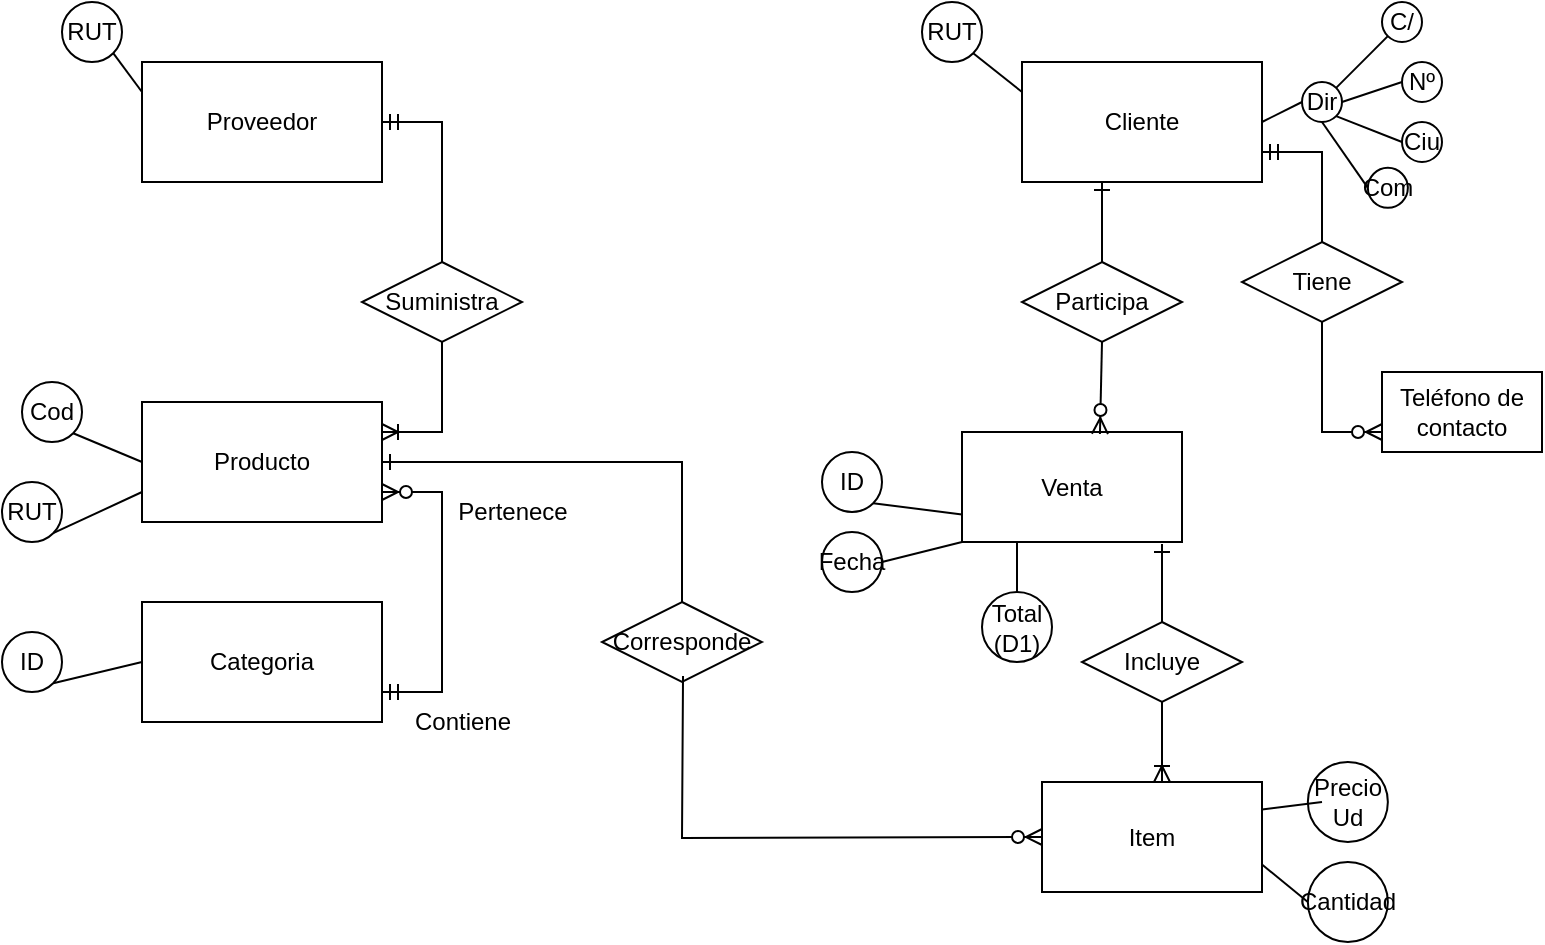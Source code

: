 <mxfile version="17.1.3" type="github">
  <diagram id="It3RlL4vFXfYDnx4bUP5" name="Page-1">
    <mxGraphModel dx="901" dy="485" grid="1" gridSize="10" guides="1" tooltips="1" connect="1" arrows="1" fold="1" page="1" pageScale="1" pageWidth="827" pageHeight="1169" math="0" shadow="0">
      <root>
        <mxCell id="0" />
        <mxCell id="1" parent="0" />
        <mxCell id="PAFotUUtU3vtHcfQXSfe-1" value="Proveedor" style="rounded=0;whiteSpace=wrap;html=1;" vertex="1" parent="1">
          <mxGeometry x="120" y="40" width="120" height="60" as="geometry" />
        </mxCell>
        <mxCell id="PAFotUUtU3vtHcfQXSfe-2" value="Cliente" style="rounded=0;whiteSpace=wrap;html=1;" vertex="1" parent="1">
          <mxGeometry x="560" y="40" width="120" height="60" as="geometry" />
        </mxCell>
        <mxCell id="PAFotUUtU3vtHcfQXSfe-3" value="Producto" style="rounded=0;whiteSpace=wrap;html=1;" vertex="1" parent="1">
          <mxGeometry x="120" y="210" width="120" height="60" as="geometry" />
        </mxCell>
        <mxCell id="PAFotUUtU3vtHcfQXSfe-4" value="RUT" style="ellipse;whiteSpace=wrap;html=1;aspect=fixed;" vertex="1" parent="1">
          <mxGeometry x="80" y="10" width="30" height="30" as="geometry" />
        </mxCell>
        <mxCell id="PAFotUUtU3vtHcfQXSfe-5" value="" style="endArrow=none;html=1;rounded=0;exitX=1;exitY=1;exitDx=0;exitDy=0;entryX=0;entryY=0.25;entryDx=0;entryDy=0;" edge="1" parent="1" source="PAFotUUtU3vtHcfQXSfe-4" target="PAFotUUtU3vtHcfQXSfe-1">
          <mxGeometry width="50" height="50" relative="1" as="geometry">
            <mxPoint x="390" y="280" as="sourcePoint" />
            <mxPoint x="440" y="230" as="targetPoint" />
          </mxGeometry>
        </mxCell>
        <mxCell id="PAFotUUtU3vtHcfQXSfe-6" value="RUT" style="ellipse;whiteSpace=wrap;html=1;aspect=fixed;" vertex="1" parent="1">
          <mxGeometry x="510" y="10" width="30" height="30" as="geometry" />
        </mxCell>
        <mxCell id="PAFotUUtU3vtHcfQXSfe-7" value="" style="endArrow=none;html=1;rounded=0;exitX=1;exitY=1;exitDx=0;exitDy=0;entryX=0;entryY=0.25;entryDx=0;entryDy=0;" edge="1" parent="1" source="PAFotUUtU3vtHcfQXSfe-6" target="PAFotUUtU3vtHcfQXSfe-2">
          <mxGeometry width="50" height="50" relative="1" as="geometry">
            <mxPoint x="539.997" y="29.997" as="sourcePoint" />
            <mxPoint x="554.39" y="49.39" as="targetPoint" />
          </mxGeometry>
        </mxCell>
        <mxCell id="PAFotUUtU3vtHcfQXSfe-8" value="Dir" style="ellipse;whiteSpace=wrap;html=1;aspect=fixed;" vertex="1" parent="1">
          <mxGeometry x="700" y="50" width="20" height="20" as="geometry" />
        </mxCell>
        <mxCell id="PAFotUUtU3vtHcfQXSfe-9" value="" style="endArrow=none;html=1;rounded=0;exitX=0;exitY=0.5;exitDx=0;exitDy=0;entryX=1;entryY=0.5;entryDx=0;entryDy=0;" edge="1" parent="1" source="PAFotUUtU3vtHcfQXSfe-8" target="PAFotUUtU3vtHcfQXSfe-2">
          <mxGeometry width="50" height="50" relative="1" as="geometry">
            <mxPoint x="380" y="270" as="sourcePoint" />
            <mxPoint x="430" y="220" as="targetPoint" />
          </mxGeometry>
        </mxCell>
        <mxCell id="PAFotUUtU3vtHcfQXSfe-10" value="" style="endArrow=none;html=1;rounded=0;exitX=1;exitY=0;exitDx=0;exitDy=0;entryX=0;entryY=1;entryDx=0;entryDy=0;" edge="1" parent="1" source="PAFotUUtU3vtHcfQXSfe-8" target="PAFotUUtU3vtHcfQXSfe-11">
          <mxGeometry width="50" height="50" relative="1" as="geometry">
            <mxPoint x="710" y="50" as="sourcePoint" />
            <mxPoint x="740" y="20" as="targetPoint" />
          </mxGeometry>
        </mxCell>
        <mxCell id="PAFotUUtU3vtHcfQXSfe-11" value="C/" style="ellipse;whiteSpace=wrap;html=1;aspect=fixed;" vertex="1" parent="1">
          <mxGeometry x="740" y="10" width="20" height="20" as="geometry" />
        </mxCell>
        <mxCell id="PAFotUUtU3vtHcfQXSfe-12" value="Nº" style="ellipse;whiteSpace=wrap;html=1;aspect=fixed;" vertex="1" parent="1">
          <mxGeometry x="750" y="40" width="20" height="20" as="geometry" />
        </mxCell>
        <mxCell id="PAFotUUtU3vtHcfQXSfe-13" value="Ciu" style="ellipse;whiteSpace=wrap;html=1;aspect=fixed;" vertex="1" parent="1">
          <mxGeometry x="750" y="70" width="20" height="20" as="geometry" />
        </mxCell>
        <mxCell id="PAFotUUtU3vtHcfQXSfe-14" value="" style="endArrow=none;html=1;rounded=0;entryX=0;entryY=0.5;entryDx=0;entryDy=0;exitX=1;exitY=0.5;exitDx=0;exitDy=0;" edge="1" parent="1" source="PAFotUUtU3vtHcfQXSfe-8" target="PAFotUUtU3vtHcfQXSfe-12">
          <mxGeometry width="50" height="50" relative="1" as="geometry">
            <mxPoint x="670" y="150" as="sourcePoint" />
            <mxPoint x="720" y="100" as="targetPoint" />
          </mxGeometry>
        </mxCell>
        <mxCell id="PAFotUUtU3vtHcfQXSfe-15" value="" style="endArrow=none;html=1;rounded=0;entryX=0;entryY=0.5;entryDx=0;entryDy=0;exitX=1;exitY=1;exitDx=0;exitDy=0;" edge="1" parent="1" source="PAFotUUtU3vtHcfQXSfe-8" target="PAFotUUtU3vtHcfQXSfe-13">
          <mxGeometry width="50" height="50" relative="1" as="geometry">
            <mxPoint x="380" y="270" as="sourcePoint" />
            <mxPoint x="430" y="220" as="targetPoint" />
          </mxGeometry>
        </mxCell>
        <mxCell id="PAFotUUtU3vtHcfQXSfe-17" value="Teléfono de contacto" style="rounded=0;whiteSpace=wrap;html=1;" vertex="1" parent="1">
          <mxGeometry x="740" y="195" width="80" height="40" as="geometry" />
        </mxCell>
        <mxCell id="PAFotUUtU3vtHcfQXSfe-28" value="Com" style="ellipse;whiteSpace=wrap;html=1;aspect=fixed;" vertex="1" parent="1">
          <mxGeometry x="732.93" y="92.93" width="20" height="20" as="geometry" />
        </mxCell>
        <mxCell id="PAFotUUtU3vtHcfQXSfe-29" value="" style="endArrow=none;html=1;rounded=0;entryX=0;entryY=0.5;entryDx=0;entryDy=0;exitX=0.5;exitY=1;exitDx=0;exitDy=0;" edge="1" parent="1" target="PAFotUUtU3vtHcfQXSfe-28" source="PAFotUUtU3vtHcfQXSfe-8">
          <mxGeometry width="50" height="50" relative="1" as="geometry">
            <mxPoint x="700.001" y="90.001" as="sourcePoint" />
            <mxPoint x="412.93" y="242.93" as="targetPoint" />
          </mxGeometry>
        </mxCell>
        <mxCell id="PAFotUUtU3vtHcfQXSfe-30" value="" style="edgeStyle=orthogonalEdgeStyle;fontSize=12;html=1;endArrow=ERzeroToMany;startArrow=none;rounded=0;exitX=0.5;exitY=1;exitDx=0;exitDy=0;entryX=0;entryY=0.75;entryDx=0;entryDy=0;" edge="1" parent="1" source="PAFotUUtU3vtHcfQXSfe-48" target="PAFotUUtU3vtHcfQXSfe-17">
          <mxGeometry width="100" height="100" relative="1" as="geometry">
            <mxPoint x="360" y="290" as="sourcePoint" />
            <mxPoint x="740" y="170" as="targetPoint" />
          </mxGeometry>
        </mxCell>
        <mxCell id="PAFotUUtU3vtHcfQXSfe-31" value="Cod" style="ellipse;whiteSpace=wrap;html=1;aspect=fixed;" vertex="1" parent="1">
          <mxGeometry x="60" y="200" width="30" height="30" as="geometry" />
        </mxCell>
        <mxCell id="PAFotUUtU3vtHcfQXSfe-32" value="" style="endArrow=none;html=1;rounded=0;exitX=1;exitY=1;exitDx=0;exitDy=0;entryX=0;entryY=0.5;entryDx=0;entryDy=0;" edge="1" parent="1" source="PAFotUUtU3vtHcfQXSfe-31" target="PAFotUUtU3vtHcfQXSfe-3">
          <mxGeometry width="50" height="50" relative="1" as="geometry">
            <mxPoint x="370" y="470" as="sourcePoint" />
            <mxPoint x="100" y="245" as="targetPoint" />
          </mxGeometry>
        </mxCell>
        <mxCell id="PAFotUUtU3vtHcfQXSfe-33" value="RUT" style="ellipse;whiteSpace=wrap;html=1;aspect=fixed;" vertex="1" parent="1">
          <mxGeometry x="50" y="250" width="30" height="30" as="geometry" />
        </mxCell>
        <mxCell id="PAFotUUtU3vtHcfQXSfe-34" value="" style="endArrow=none;html=1;rounded=0;exitX=1;exitY=1;exitDx=0;exitDy=0;entryX=0;entryY=0.75;entryDx=0;entryDy=0;" edge="1" parent="1" source="PAFotUUtU3vtHcfQXSfe-33" target="PAFotUUtU3vtHcfQXSfe-3">
          <mxGeometry width="50" height="50" relative="1" as="geometry">
            <mxPoint x="360" y="520" as="sourcePoint" />
            <mxPoint x="90" y="295" as="targetPoint" />
          </mxGeometry>
        </mxCell>
        <mxCell id="PAFotUUtU3vtHcfQXSfe-35" value="" style="edgeStyle=entityRelationEdgeStyle;fontSize=12;html=1;endArrow=ERoneToMany;startArrow=ERmandOne;rounded=0;entryX=1;entryY=0.25;entryDx=0;entryDy=0;exitX=1;exitY=0.5;exitDx=0;exitDy=0;" edge="1" parent="1" source="PAFotUUtU3vtHcfQXSfe-1" target="PAFotUUtU3vtHcfQXSfe-3">
          <mxGeometry width="100" height="100" relative="1" as="geometry">
            <mxPoint x="260" y="70" as="sourcePoint" />
            <mxPoint x="350" y="190" as="targetPoint" />
          </mxGeometry>
        </mxCell>
        <mxCell id="PAFotUUtU3vtHcfQXSfe-36" value="Categoria" style="rounded=0;whiteSpace=wrap;html=1;" vertex="1" parent="1">
          <mxGeometry x="120" y="310" width="120" height="60" as="geometry" />
        </mxCell>
        <mxCell id="PAFotUUtU3vtHcfQXSfe-37" value="ID" style="ellipse;whiteSpace=wrap;html=1;aspect=fixed;" vertex="1" parent="1">
          <mxGeometry x="50" y="325" width="30" height="30" as="geometry" />
        </mxCell>
        <mxCell id="PAFotUUtU3vtHcfQXSfe-38" value="" style="endArrow=none;html=1;rounded=0;exitX=1;exitY=1;exitDx=0;exitDy=0;entryX=0;entryY=0.5;entryDx=0;entryDy=0;" edge="1" parent="1" source="PAFotUUtU3vtHcfQXSfe-37" target="PAFotUUtU3vtHcfQXSfe-36">
          <mxGeometry width="50" height="50" relative="1" as="geometry">
            <mxPoint x="360" y="595" as="sourcePoint" />
            <mxPoint x="120" y="330" as="targetPoint" />
          </mxGeometry>
        </mxCell>
        <mxCell id="PAFotUUtU3vtHcfQXSfe-39" value="" style="edgeStyle=entityRelationEdgeStyle;fontSize=12;html=1;endArrow=ERzeroToMany;startArrow=ERmandOne;rounded=0;exitX=1;exitY=0.75;exitDx=0;exitDy=0;entryX=1;entryY=0.75;entryDx=0;entryDy=0;" edge="1" parent="1" source="PAFotUUtU3vtHcfQXSfe-36" target="PAFotUUtU3vtHcfQXSfe-3">
          <mxGeometry width="100" height="100" relative="1" as="geometry">
            <mxPoint x="340" y="355" as="sourcePoint" />
            <mxPoint x="440" y="255" as="targetPoint" />
          </mxGeometry>
        </mxCell>
        <mxCell id="PAFotUUtU3vtHcfQXSfe-40" value="Venta" style="rounded=0;whiteSpace=wrap;html=1;" vertex="1" parent="1">
          <mxGeometry x="530" y="225" width="110" height="55" as="geometry" />
        </mxCell>
        <mxCell id="PAFotUUtU3vtHcfQXSfe-41" value="ID" style="ellipse;whiteSpace=wrap;html=1;aspect=fixed;" vertex="1" parent="1">
          <mxGeometry x="460" y="235" width="30" height="30" as="geometry" />
        </mxCell>
        <mxCell id="PAFotUUtU3vtHcfQXSfe-42" value="" style="endArrow=none;html=1;rounded=0;exitX=1;exitY=1;exitDx=0;exitDy=0;entryX=0;entryY=0.75;entryDx=0;entryDy=0;" edge="1" parent="1" source="PAFotUUtU3vtHcfQXSfe-41" target="PAFotUUtU3vtHcfQXSfe-40">
          <mxGeometry width="50" height="50" relative="1" as="geometry">
            <mxPoint x="770" y="505" as="sourcePoint" />
            <mxPoint x="530" y="250" as="targetPoint" />
          </mxGeometry>
        </mxCell>
        <mxCell id="PAFotUUtU3vtHcfQXSfe-43" value="Fecha" style="ellipse;whiteSpace=wrap;html=1;aspect=fixed;" vertex="1" parent="1">
          <mxGeometry x="460" y="275" width="30" height="30" as="geometry" />
        </mxCell>
        <mxCell id="PAFotUUtU3vtHcfQXSfe-44" value="" style="endArrow=none;html=1;rounded=0;exitX=1;exitY=0.5;exitDx=0;exitDy=0;entryX=0;entryY=1;entryDx=0;entryDy=0;" edge="1" parent="1" source="PAFotUUtU3vtHcfQXSfe-43" target="PAFotUUtU3vtHcfQXSfe-40">
          <mxGeometry width="50" height="50" relative="1" as="geometry">
            <mxPoint x="770" y="545" as="sourcePoint" />
            <mxPoint x="530" y="290" as="targetPoint" />
          </mxGeometry>
        </mxCell>
        <mxCell id="PAFotUUtU3vtHcfQXSfe-45" value="Suministra" style="shape=rhombus;perimeter=rhombusPerimeter;whiteSpace=wrap;html=1;align=center;" vertex="1" parent="1">
          <mxGeometry x="230" y="140" width="80" height="40" as="geometry" />
        </mxCell>
        <mxCell id="PAFotUUtU3vtHcfQXSfe-46" value="Contiene" style="text;html=1;align=center;verticalAlign=middle;resizable=0;points=[];autosize=1;strokeColor=none;fillColor=none;" vertex="1" parent="1">
          <mxGeometry x="250" y="360" width="60" height="20" as="geometry" />
        </mxCell>
        <mxCell id="PAFotUUtU3vtHcfQXSfe-47" value="Pertenece" style="text;html=1;align=center;verticalAlign=middle;resizable=0;points=[];autosize=1;strokeColor=none;fillColor=none;" vertex="1" parent="1">
          <mxGeometry x="270" y="255" width="70" height="20" as="geometry" />
        </mxCell>
        <mxCell id="PAFotUUtU3vtHcfQXSfe-48" value="Tiene" style="shape=rhombus;perimeter=rhombusPerimeter;whiteSpace=wrap;html=1;align=center;" vertex="1" parent="1">
          <mxGeometry x="670" y="130" width="80" height="40" as="geometry" />
        </mxCell>
        <mxCell id="PAFotUUtU3vtHcfQXSfe-50" value="" style="fontSize=12;html=1;endArrow=none;startArrow=ERmandOne;rounded=0;exitX=1;exitY=0.75;exitDx=0;exitDy=0;entryX=0.5;entryY=0;entryDx=0;entryDy=0;edgeStyle=orthogonalEdgeStyle;" edge="1" parent="1" source="PAFotUUtU3vtHcfQXSfe-2" target="PAFotUUtU3vtHcfQXSfe-48">
          <mxGeometry width="100" height="100" relative="1" as="geometry">
            <mxPoint x="680" y="85" as="sourcePoint" />
            <mxPoint x="740" y="227.5" as="targetPoint" />
          </mxGeometry>
        </mxCell>
        <mxCell id="PAFotUUtU3vtHcfQXSfe-51" value="Participa" style="shape=rhombus;perimeter=rhombusPerimeter;whiteSpace=wrap;html=1;align=center;" vertex="1" parent="1">
          <mxGeometry x="560" y="140" width="80" height="40" as="geometry" />
        </mxCell>
        <mxCell id="PAFotUUtU3vtHcfQXSfe-54" value="" style="fontSize=12;html=1;endArrow=ERone;endFill=1;rounded=0;elbow=vertical;exitX=0.5;exitY=0;exitDx=0;exitDy=0;" edge="1" parent="1" source="PAFotUUtU3vtHcfQXSfe-51">
          <mxGeometry width="100" height="100" relative="1" as="geometry">
            <mxPoint x="360" y="290" as="sourcePoint" />
            <mxPoint x="600" y="100" as="targetPoint" />
          </mxGeometry>
        </mxCell>
        <mxCell id="PAFotUUtU3vtHcfQXSfe-55" value="" style="fontSize=12;html=1;endArrow=ERzeroToMany;endFill=1;rounded=0;elbow=vertical;exitX=0.5;exitY=1;exitDx=0;exitDy=0;entryX=0.627;entryY=0.018;entryDx=0;entryDy=0;entryPerimeter=0;" edge="1" parent="1" source="PAFotUUtU3vtHcfQXSfe-51" target="PAFotUUtU3vtHcfQXSfe-40">
          <mxGeometry width="100" height="100" relative="1" as="geometry">
            <mxPoint x="360" y="290" as="sourcePoint" />
            <mxPoint x="460" y="190" as="targetPoint" />
          </mxGeometry>
        </mxCell>
        <mxCell id="PAFotUUtU3vtHcfQXSfe-59" value="Total (D1)" style="ellipse;whiteSpace=wrap;html=1;aspect=fixed;" vertex="1" parent="1">
          <mxGeometry x="540" y="305" width="35" height="35" as="geometry" />
        </mxCell>
        <mxCell id="PAFotUUtU3vtHcfQXSfe-60" value="" style="endArrow=none;html=1;rounded=0;elbow=vertical;entryX=0.5;entryY=0;entryDx=0;entryDy=0;exitX=0.25;exitY=1;exitDx=0;exitDy=0;" edge="1" parent="1" source="PAFotUUtU3vtHcfQXSfe-40" target="PAFotUUtU3vtHcfQXSfe-59">
          <mxGeometry relative="1" as="geometry">
            <mxPoint x="330" y="230" as="sourcePoint" />
            <mxPoint x="490" y="230" as="targetPoint" />
          </mxGeometry>
        </mxCell>
        <mxCell id="PAFotUUtU3vtHcfQXSfe-62" value="Item" style="rounded=0;whiteSpace=wrap;html=1;" vertex="1" parent="1">
          <mxGeometry x="570" y="400" width="110" height="55" as="geometry" />
        </mxCell>
        <mxCell id="PAFotUUtU3vtHcfQXSfe-65" value="Incluye" style="shape=rhombus;perimeter=rhombusPerimeter;whiteSpace=wrap;html=1;align=center;" vertex="1" parent="1">
          <mxGeometry x="590" y="320" width="80" height="40" as="geometry" />
        </mxCell>
        <mxCell id="PAFotUUtU3vtHcfQXSfe-66" value="" style="fontSize=12;html=1;endArrow=ERone;endFill=1;rounded=0;elbow=vertical;exitX=0.5;exitY=0;exitDx=0;exitDy=0;entryX=0.909;entryY=1.018;entryDx=0;entryDy=0;entryPerimeter=0;" edge="1" parent="1" source="PAFotUUtU3vtHcfQXSfe-65" target="PAFotUUtU3vtHcfQXSfe-40">
          <mxGeometry width="100" height="100" relative="1" as="geometry">
            <mxPoint x="380" y="470" as="sourcePoint" />
            <mxPoint x="620" y="280" as="targetPoint" />
          </mxGeometry>
        </mxCell>
        <mxCell id="PAFotUUtU3vtHcfQXSfe-67" value="" style="edgeStyle=orthogonalEdgeStyle;fontSize=12;html=1;endArrow=ERoneToMany;rounded=0;elbow=vertical;" edge="1" parent="1">
          <mxGeometry width="100" height="100" relative="1" as="geometry">
            <mxPoint x="630" y="360" as="sourcePoint" />
            <mxPoint x="630" y="400" as="targetPoint" />
            <Array as="points">
              <mxPoint x="630" y="400" />
            </Array>
          </mxGeometry>
        </mxCell>
        <mxCell id="PAFotUUtU3vtHcfQXSfe-68" value="Precio Ud" style="ellipse;whiteSpace=wrap;html=1;aspect=fixed;" vertex="1" parent="1">
          <mxGeometry x="702.93" y="390" width="40" height="40" as="geometry" />
        </mxCell>
        <mxCell id="PAFotUUtU3vtHcfQXSfe-69" value="Cantidad" style="ellipse;whiteSpace=wrap;html=1;aspect=fixed;" vertex="1" parent="1">
          <mxGeometry x="702.93" y="440" width="40" height="40" as="geometry" />
        </mxCell>
        <mxCell id="PAFotUUtU3vtHcfQXSfe-70" value="" style="endArrow=none;html=1;rounded=0;elbow=vertical;exitX=1;exitY=0.25;exitDx=0;exitDy=0;" edge="1" parent="1" source="PAFotUUtU3vtHcfQXSfe-62">
          <mxGeometry relative="1" as="geometry">
            <mxPoint x="330" y="280" as="sourcePoint" />
            <mxPoint x="710" y="410" as="targetPoint" />
          </mxGeometry>
        </mxCell>
        <mxCell id="PAFotUUtU3vtHcfQXSfe-72" value="" style="endArrow=none;html=1;rounded=0;elbow=vertical;exitX=1;exitY=0.75;exitDx=0;exitDy=0;entryX=0;entryY=0.5;entryDx=0;entryDy=0;" edge="1" parent="1" source="PAFotUUtU3vtHcfQXSfe-62" target="PAFotUUtU3vtHcfQXSfe-69">
          <mxGeometry relative="1" as="geometry">
            <mxPoint x="330" y="280" as="sourcePoint" />
            <mxPoint x="490" y="280" as="targetPoint" />
          </mxGeometry>
        </mxCell>
        <mxCell id="PAFotUUtU3vtHcfQXSfe-73" value="Corresponde" style="shape=rhombus;perimeter=rhombusPerimeter;whiteSpace=wrap;html=1;align=center;" vertex="1" parent="1">
          <mxGeometry x="350" y="310" width="80" height="40" as="geometry" />
        </mxCell>
        <mxCell id="PAFotUUtU3vtHcfQXSfe-74" value="" style="fontSize=12;html=1;endArrow=ERone;endFill=1;rounded=0;elbow=vertical;exitX=0.5;exitY=0;exitDx=0;exitDy=0;entryX=1;entryY=0.5;entryDx=0;entryDy=0;" edge="1" parent="1" source="PAFotUUtU3vtHcfQXSfe-73" target="PAFotUUtU3vtHcfQXSfe-3">
          <mxGeometry width="100" height="100" relative="1" as="geometry">
            <mxPoint x="140" y="489.5" as="sourcePoint" />
            <mxPoint x="300" y="240" as="targetPoint" />
            <Array as="points">
              <mxPoint x="390" y="240" />
            </Array>
          </mxGeometry>
        </mxCell>
        <mxCell id="PAFotUUtU3vtHcfQXSfe-75" value="" style="fontSize=12;html=1;endArrow=ERzeroToMany;endFill=1;rounded=0;elbow=vertical;exitX=0.5;exitY=1;exitDx=0;exitDy=0;entryX=0;entryY=0.5;entryDx=0;entryDy=0;" edge="1" parent="1" target="PAFotUUtU3vtHcfQXSfe-62">
          <mxGeometry width="100" height="100" relative="1" as="geometry">
            <mxPoint x="390.51" y="347.01" as="sourcePoint" />
            <mxPoint x="389.48" y="393" as="targetPoint" />
            <Array as="points">
              <mxPoint x="390" y="428" />
            </Array>
          </mxGeometry>
        </mxCell>
      </root>
    </mxGraphModel>
  </diagram>
</mxfile>
